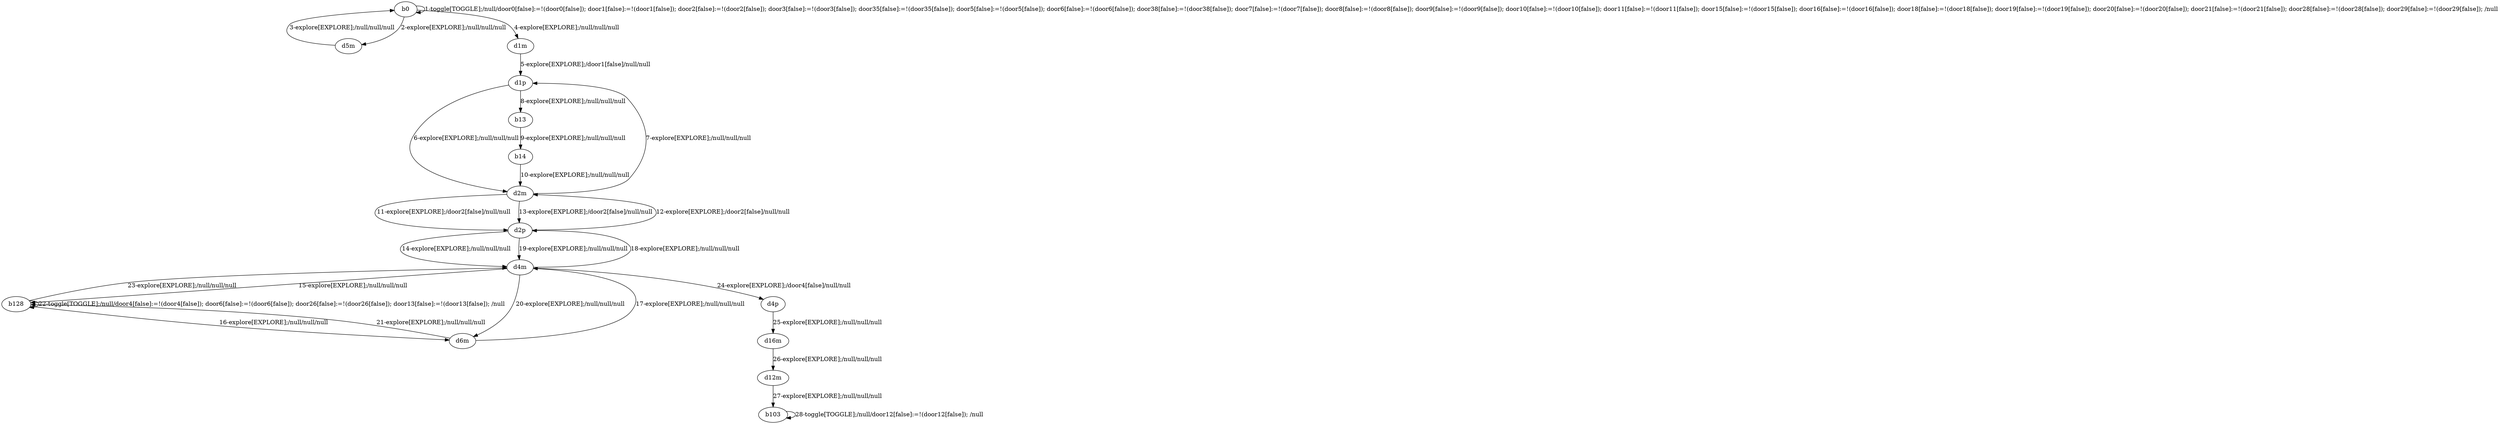 # Total number of goals covered by this test: 1
# b103 --> b103

digraph g {
"b0" -> "b0" [label = "1-toggle[TOGGLE];/null/door0[false]:=!(door0[false]); door1[false]:=!(door1[false]); door2[false]:=!(door2[false]); door3[false]:=!(door3[false]); door35[false]:=!(door35[false]); door5[false]:=!(door5[false]); door6[false]:=!(door6[false]); door38[false]:=!(door38[false]); door7[false]:=!(door7[false]); door8[false]:=!(door8[false]); door9[false]:=!(door9[false]); door10[false]:=!(door10[false]); door11[false]:=!(door11[false]); door15[false]:=!(door15[false]); door16[false]:=!(door16[false]); door18[false]:=!(door18[false]); door19[false]:=!(door19[false]); door20[false]:=!(door20[false]); door21[false]:=!(door21[false]); door28[false]:=!(door28[false]); door29[false]:=!(door29[false]); /null"];
"b0" -> "d5m" [label = "2-explore[EXPLORE];/null/null/null"];
"d5m" -> "b0" [label = "3-explore[EXPLORE];/null/null/null"];
"b0" -> "d1m" [label = "4-explore[EXPLORE];/null/null/null"];
"d1m" -> "d1p" [label = "5-explore[EXPLORE];/door1[false]/null/null"];
"d1p" -> "d2m" [label = "6-explore[EXPLORE];/null/null/null"];
"d2m" -> "d1p" [label = "7-explore[EXPLORE];/null/null/null"];
"d1p" -> "b13" [label = "8-explore[EXPLORE];/null/null/null"];
"b13" -> "b14" [label = "9-explore[EXPLORE];/null/null/null"];
"b14" -> "d2m" [label = "10-explore[EXPLORE];/null/null/null"];
"d2m" -> "d2p" [label = "11-explore[EXPLORE];/door2[false]/null/null"];
"d2p" -> "d2m" [label = "12-explore[EXPLORE];/door2[false]/null/null"];
"d2m" -> "d2p" [label = "13-explore[EXPLORE];/door2[false]/null/null"];
"d2p" -> "d4m" [label = "14-explore[EXPLORE];/null/null/null"];
"d4m" -> "b128" [label = "15-explore[EXPLORE];/null/null/null"];
"b128" -> "d6m" [label = "16-explore[EXPLORE];/null/null/null"];
"d6m" -> "d4m" [label = "17-explore[EXPLORE];/null/null/null"];
"d4m" -> "d2p" [label = "18-explore[EXPLORE];/null/null/null"];
"d2p" -> "d4m" [label = "19-explore[EXPLORE];/null/null/null"];
"d4m" -> "d6m" [label = "20-explore[EXPLORE];/null/null/null"];
"d6m" -> "b128" [label = "21-explore[EXPLORE];/null/null/null"];
"b128" -> "b128" [label = "22-toggle[TOGGLE];/null/door4[false]:=!(door4[false]); door6[false]:=!(door6[false]); door26[false]:=!(door26[false]); door13[false]:=!(door13[false]); /null"];
"b128" -> "d4m" [label = "23-explore[EXPLORE];/null/null/null"];
"d4m" -> "d4p" [label = "24-explore[EXPLORE];/door4[false]/null/null"];
"d4p" -> "d16m" [label = "25-explore[EXPLORE];/null/null/null"];
"d16m" -> "d12m" [label = "26-explore[EXPLORE];/null/null/null"];
"d12m" -> "b103" [label = "27-explore[EXPLORE];/null/null/null"];
"b103" -> "b103" [label = "28-toggle[TOGGLE];/null/door12[false]:=!(door12[false]); /null"];
}